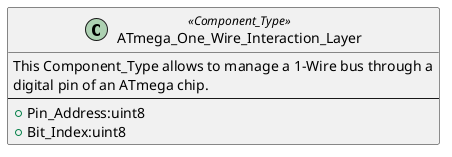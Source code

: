 @startuml

class ATmega_One_Wire_Interaction_Layer <<Component_Type>>
{
  This Component_Type allows to manage a 1-Wire bus through a
  digital pin of an ATmega chip.
  --
  +Pin_Address:uint8
  +Bit_Index:uint8
}

@enduml
